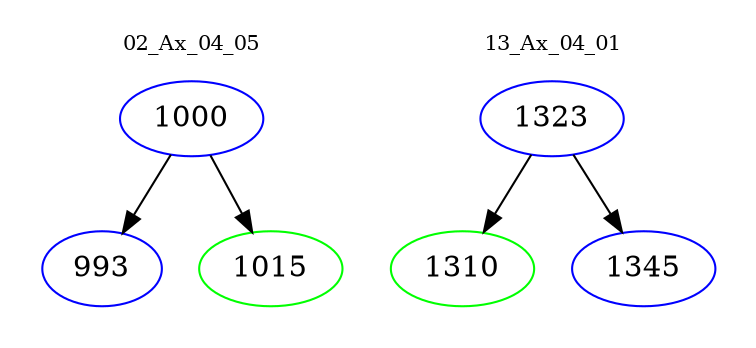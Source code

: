digraph{
subgraph cluster_0 {
color = white
label = "02_Ax_04_05";
fontsize=10;
T0_1000 [label="1000", color="blue"]
T0_1000 -> T0_993 [color="black"]
T0_993 [label="993", color="blue"]
T0_1000 -> T0_1015 [color="black"]
T0_1015 [label="1015", color="green"]
}
subgraph cluster_1 {
color = white
label = "13_Ax_04_01";
fontsize=10;
T1_1323 [label="1323", color="blue"]
T1_1323 -> T1_1310 [color="black"]
T1_1310 [label="1310", color="green"]
T1_1323 -> T1_1345 [color="black"]
T1_1345 [label="1345", color="blue"]
}
}
